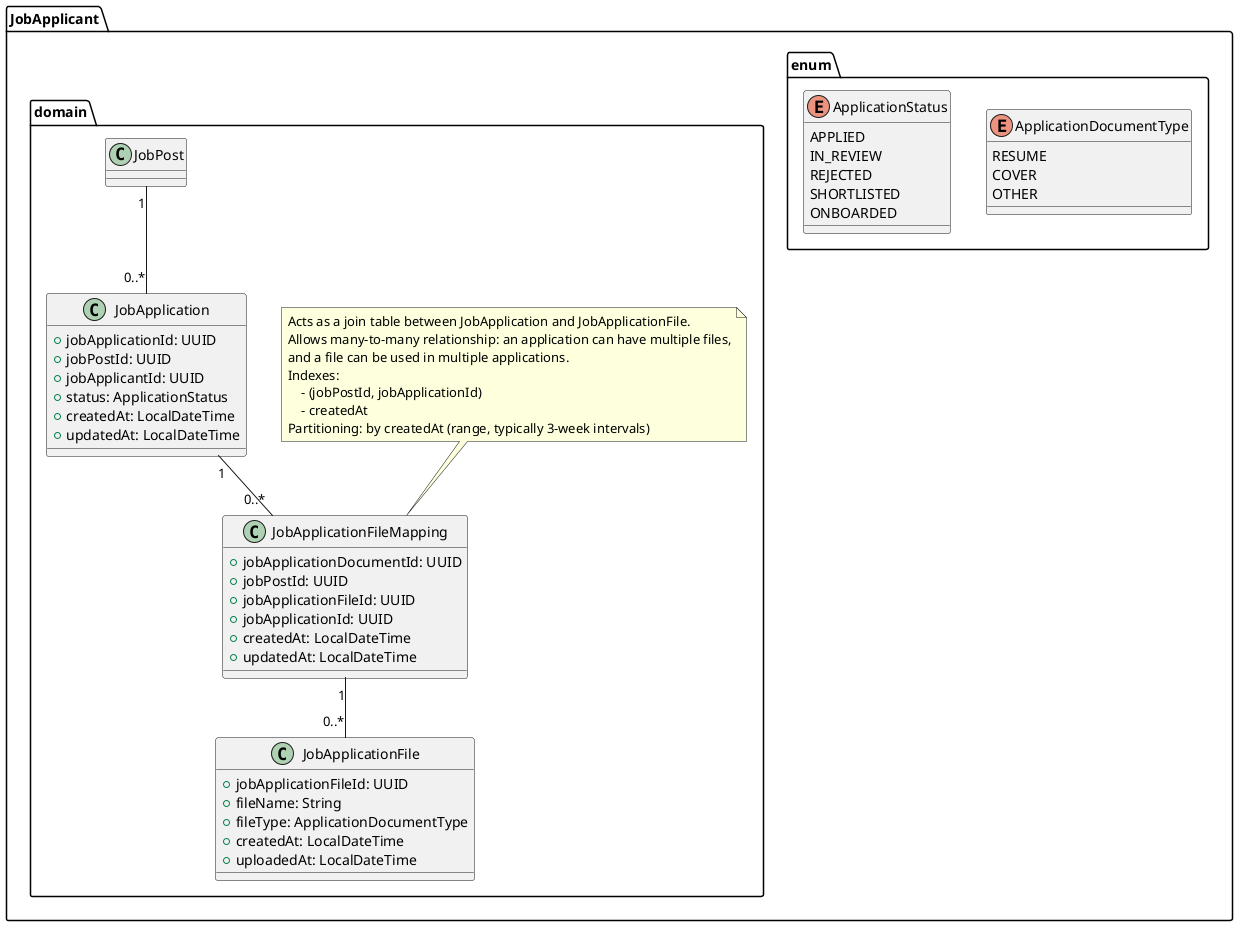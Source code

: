 @startuml
package "JobApplicant" {
    package enum {
        enum ApplicationDocumentType {
            RESUME
            COVER
            OTHER
        }
        enum ApplicationStatus {
            APPLIED
            IN_REVIEW
            REJECTED
            SHORTLISTED
            ONBOARDED
        }
    }
    package domain {
        class JobApplication {
            +jobApplicationId: UUID
            +jobPostId: UUID
            +jobApplicantId: UUID
            +status: ApplicationStatus
            +createdAt: LocalDateTime
            +updatedAt: LocalDateTime
        }
        class JobApplicationFileMapping {
            +jobApplicationDocumentId: UUID
            +jobPostId: UUID
            +jobApplicationFileId: UUID
            +jobApplicationId: UUID
            +createdAt: LocalDateTime
            +updatedAt: LocalDateTime
        }

        note top of JobApplicationFileMapping
        Acts as a join table between JobApplication and JobApplicationFile.
        Allows many-to-many relationship: an application can have multiple files,
        and a file can be used in multiple applications.
        Indexes:
            - (jobPostId, jobApplicationId)
            - createdAt
        Partitioning: by createdAt (range, typically 3-week intervals)
        end note
        class JobApplicationFile {
            +jobApplicationFileId: UUID
            +fileName: String
            +fileType: ApplicationDocumentType
            +createdAt: LocalDateTime
            +uploadedAt: LocalDateTime
        }

        JobApplication "1" -- "0..*" JobApplicationFileMapping
        JobApplicationFileMapping "1" -- "0..*" JobApplicationFile
        JobPost "1" -- "0..*" JobApplication
    }
}
@enduml